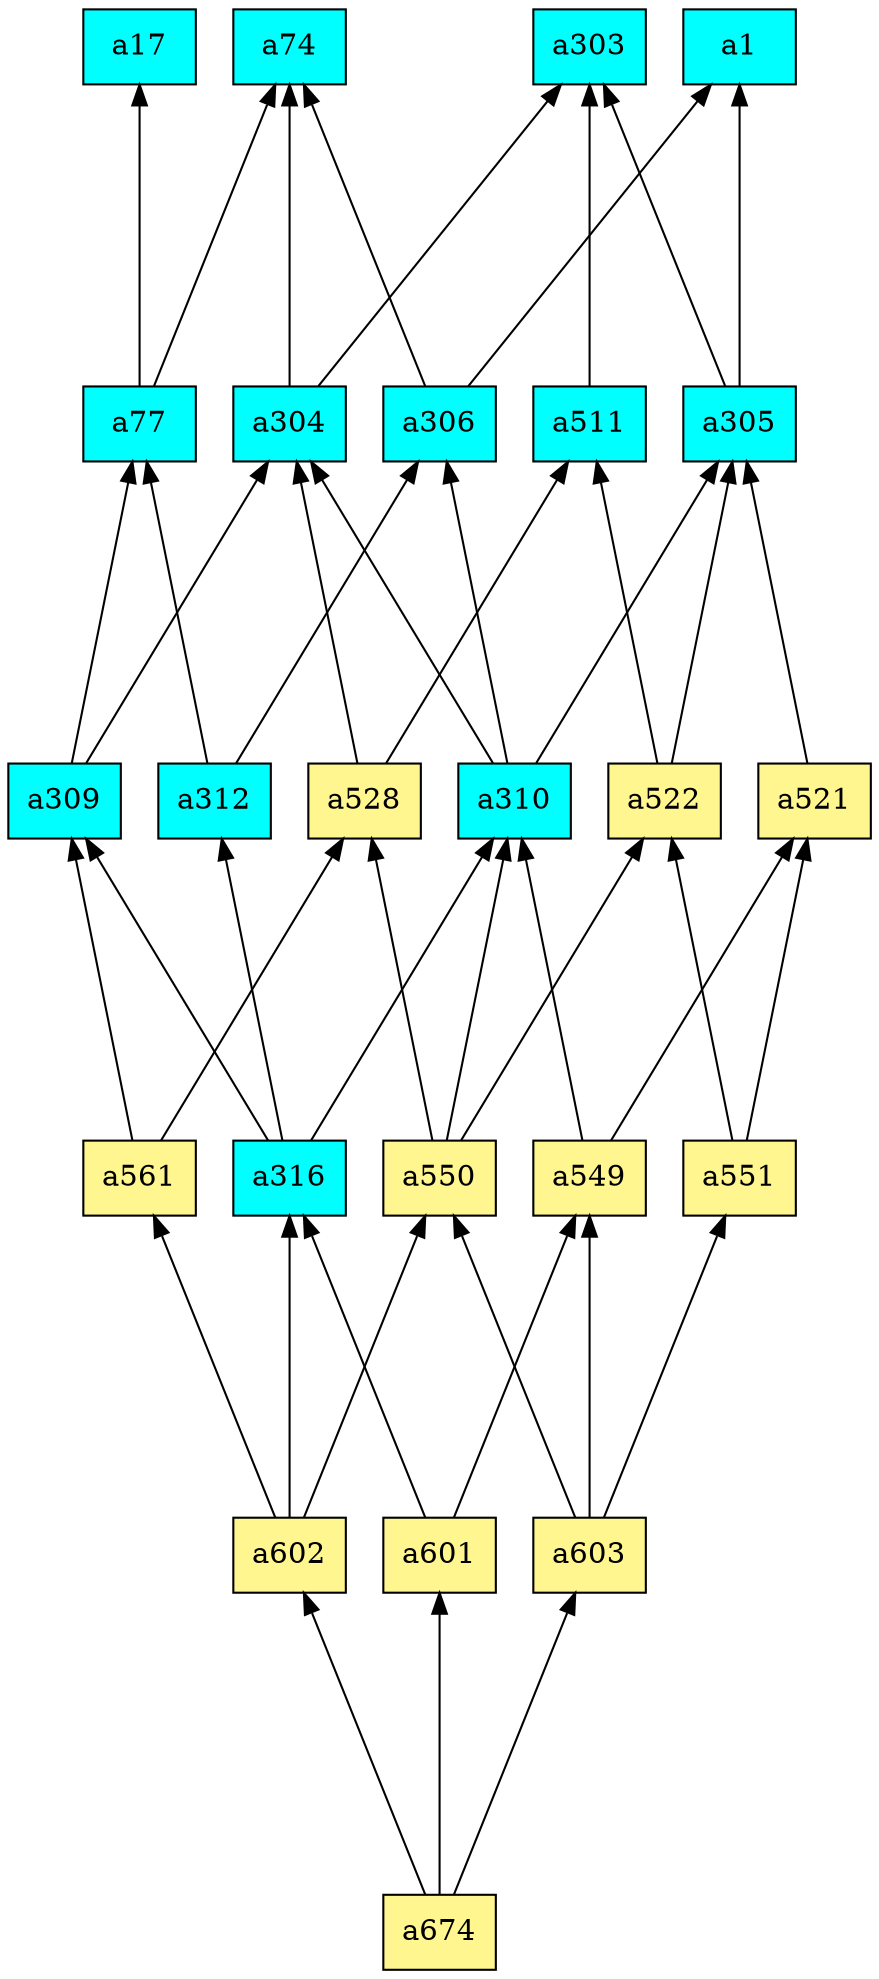 digraph G {
rankdir=BT;ranksep="2.0";
"a309" [shape=record,fillcolor=cyan,style=filled,label="{a309}"];
"a674" [shape=record,fillcolor=khaki1,style=filled,label="{a674}"];
"a74" [shape=record,fillcolor=cyan,style=filled,label="{a74}"];
"a304" [shape=record,fillcolor=cyan,style=filled,label="{a304}"];
"a528" [shape=record,fillcolor=khaki1,style=filled,label="{a528}"];
"a312" [shape=record,fillcolor=cyan,style=filled,label="{a312}"];
"a17" [shape=record,fillcolor=cyan,style=filled,label="{a17}"];
"a77" [shape=record,fillcolor=cyan,style=filled,label="{a77}"];
"a303" [shape=record,fillcolor=cyan,style=filled,label="{a303}"];
"a521" [shape=record,fillcolor=khaki1,style=filled,label="{a521}"];
"a561" [shape=record,fillcolor=khaki1,style=filled,label="{a561}"];
"a1" [shape=record,fillcolor=cyan,style=filled,label="{a1}"];
"a306" [shape=record,fillcolor=cyan,style=filled,label="{a306}"];
"a549" [shape=record,fillcolor=khaki1,style=filled,label="{a549}"];
"a603" [shape=record,fillcolor=khaki1,style=filled,label="{a603}"];
"a601" [shape=record,fillcolor=khaki1,style=filled,label="{a601}"];
"a602" [shape=record,fillcolor=khaki1,style=filled,label="{a602}"];
"a316" [shape=record,fillcolor=cyan,style=filled,label="{a316}"];
"a305" [shape=record,fillcolor=cyan,style=filled,label="{a305}"];
"a551" [shape=record,fillcolor=khaki1,style=filled,label="{a551}"];
"a522" [shape=record,fillcolor=khaki1,style=filled,label="{a522}"];
"a511" [shape=record,fillcolor=cyan,style=filled,label="{a511}"];
"a550" [shape=record,fillcolor=khaki1,style=filled,label="{a550}"];
"a310" [shape=record,fillcolor=cyan,style=filled,label="{a310}"];
"a309" -> "a304"
"a309" -> "a77"
"a674" -> "a603"
"a674" -> "a601"
"a674" -> "a602"
"a304" -> "a303"
"a304" -> "a74"
"a528" -> "a511"
"a528" -> "a304"
"a312" -> "a306"
"a312" -> "a77"
"a77" -> "a74"
"a77" -> "a17"
"a521" -> "a305"
"a561" -> "a309"
"a561" -> "a528"
"a306" -> "a1"
"a306" -> "a74"
"a549" -> "a521"
"a549" -> "a310"
"a603" -> "a549"
"a603" -> "a551"
"a603" -> "a550"
"a601" -> "a549"
"a601" -> "a316"
"a602" -> "a316"
"a602" -> "a550"
"a602" -> "a561"
"a316" -> "a309"
"a316" -> "a310"
"a316" -> "a312"
"a305" -> "a303"
"a305" -> "a1"
"a551" -> "a522"
"a551" -> "a521"
"a522" -> "a511"
"a522" -> "a305"
"a511" -> "a303"
"a550" -> "a528"
"a550" -> "a522"
"a550" -> "a310"
"a310" -> "a306"
"a310" -> "a304"
"a310" -> "a305"
}
